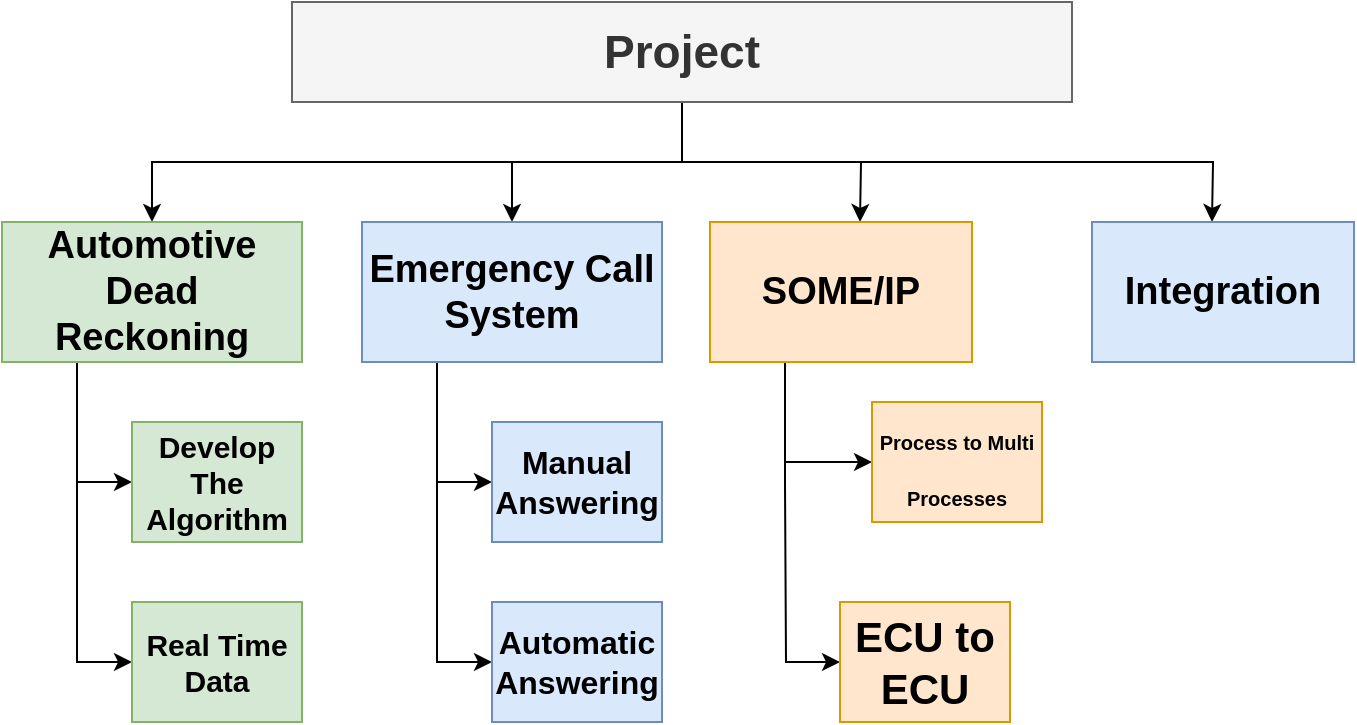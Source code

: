 <mxfile version="13.9.9" type="device"><diagram id="prtHgNgQTEPvFCAcTncT" name="Page-1"><mxGraphModel dx="813" dy="539" grid="1" gridSize="10" guides="1" tooltips="1" connect="1" arrows="1" fold="1" page="1" pageScale="1" pageWidth="827" pageHeight="1169" math="0" shadow="0"><root><mxCell id="0"/><mxCell id="1" parent="0"/><mxCell id="_qsVYWBm6AgEcIMPRecB-7" style="edgeStyle=orthogonalEdgeStyle;rounded=0;orthogonalLoop=1;jettySize=auto;html=1;exitX=0.5;exitY=1;exitDx=0;exitDy=0;entryX=0.5;entryY=0;entryDx=0;entryDy=0;" parent="1" source="_qsVYWBm6AgEcIMPRecB-1" target="_qsVYWBm6AgEcIMPRecB-2" edge="1"><mxGeometry relative="1" as="geometry"/></mxCell><mxCell id="_qsVYWBm6AgEcIMPRecB-8" style="edgeStyle=orthogonalEdgeStyle;rounded=0;orthogonalLoop=1;jettySize=auto;html=1;" parent="1" source="_qsVYWBm6AgEcIMPRecB-1" target="_qsVYWBm6AgEcIMPRecB-3" edge="1"><mxGeometry relative="1" as="geometry"/></mxCell><mxCell id="_qsVYWBm6AgEcIMPRecB-9" style="edgeStyle=orthogonalEdgeStyle;rounded=0;orthogonalLoop=1;jettySize=auto;html=1;exitX=0.5;exitY=1;exitDx=0;exitDy=0;" parent="1" source="_qsVYWBm6AgEcIMPRecB-1" edge="1"><mxGeometry relative="1" as="geometry"><mxPoint x="474.0" y="210" as="targetPoint"/></mxGeometry></mxCell><mxCell id="_qsVYWBm6AgEcIMPRecB-11" style="edgeStyle=orthogonalEdgeStyle;rounded=0;orthogonalLoop=1;jettySize=auto;html=1;exitX=0.5;exitY=1;exitDx=0;exitDy=0;" parent="1" source="_qsVYWBm6AgEcIMPRecB-1" edge="1"><mxGeometry relative="1" as="geometry"><mxPoint x="650" y="210" as="targetPoint"/></mxGeometry></mxCell><mxCell id="_qsVYWBm6AgEcIMPRecB-1" value="Project" style="rounded=0;whiteSpace=wrap;html=1;fontStyle=1;fontSize=23;fillColor=#f5f5f5;strokeColor=#666666;fontColor=#333333;" parent="1" vertex="1"><mxGeometry x="190" y="100" width="390" height="50" as="geometry"/></mxCell><mxCell id="_qsVYWBm6AgEcIMPRecB-27" style="edgeStyle=orthogonalEdgeStyle;rounded=0;orthogonalLoop=1;jettySize=auto;html=1;exitX=0.25;exitY=1;exitDx=0;exitDy=0;entryX=0;entryY=0.5;entryDx=0;entryDy=0;fontSize=23;" parent="1" source="_qsVYWBm6AgEcIMPRecB-2" target="_qsVYWBm6AgEcIMPRecB-12" edge="1"><mxGeometry relative="1" as="geometry"/></mxCell><mxCell id="_qsVYWBm6AgEcIMPRecB-28" style="edgeStyle=orthogonalEdgeStyle;rounded=0;orthogonalLoop=1;jettySize=auto;html=1;exitX=0.25;exitY=1;exitDx=0;exitDy=0;entryX=0;entryY=0.5;entryDx=0;entryDy=0;fontSize=23;" parent="1" source="_qsVYWBm6AgEcIMPRecB-2" target="_qsVYWBm6AgEcIMPRecB-13" edge="1"><mxGeometry relative="1" as="geometry"/></mxCell><mxCell id="_qsVYWBm6AgEcIMPRecB-2" value="Automotive Dead Reckoning" style="rounded=0;whiteSpace=wrap;html=1;fontStyle=1;fontSize=19;fillColor=#d5e8d4;strokeColor=#82b366;" parent="1" vertex="1"><mxGeometry x="45" y="210" width="150" height="70" as="geometry"/></mxCell><mxCell id="_qsVYWBm6AgEcIMPRecB-21" style="edgeStyle=orthogonalEdgeStyle;rounded=0;orthogonalLoop=1;jettySize=auto;html=1;exitX=0.25;exitY=1;exitDx=0;exitDy=0;entryX=0;entryY=0.5;entryDx=0;entryDy=0;fontSize=23;" parent="1" source="_qsVYWBm6AgEcIMPRecB-3" target="_qsVYWBm6AgEcIMPRecB-15" edge="1"><mxGeometry relative="1" as="geometry"/></mxCell><mxCell id="_qsVYWBm6AgEcIMPRecB-22" style="edgeStyle=orthogonalEdgeStyle;rounded=0;orthogonalLoop=1;jettySize=auto;html=1;exitX=0.25;exitY=1;exitDx=0;exitDy=0;entryX=0;entryY=0.5;entryDx=0;entryDy=0;fontSize=23;" parent="1" source="_qsVYWBm6AgEcIMPRecB-3" target="_qsVYWBm6AgEcIMPRecB-16" edge="1"><mxGeometry relative="1" as="geometry"/></mxCell><mxCell id="_qsVYWBm6AgEcIMPRecB-3" value="Emergency Call System" style="rounded=0;whiteSpace=wrap;html=1;fontStyle=1;fontSize=19;fillColor=#dae8fc;strokeColor=#6c8ebf;" parent="1" vertex="1"><mxGeometry x="225" y="210" width="150" height="70" as="geometry"/></mxCell><mxCell id="_qsVYWBm6AgEcIMPRecB-23" style="edgeStyle=orthogonalEdgeStyle;rounded=0;orthogonalLoop=1;jettySize=auto;html=1;exitX=0.25;exitY=1;exitDx=0;exitDy=0;entryX=0;entryY=0.5;entryDx=0;entryDy=0;fontSize=23;" parent="1" target="_qsVYWBm6AgEcIMPRecB-35" edge="1"><mxGeometry relative="1" as="geometry"><mxPoint x="436.5" y="280" as="sourcePoint"/><mxPoint x="464" y="340" as="targetPoint"/><Array as="points"><mxPoint x="437" y="330"/></Array></mxGeometry></mxCell><mxCell id="_qsVYWBm6AgEcIMPRecB-24" style="edgeStyle=orthogonalEdgeStyle;rounded=0;orthogonalLoop=1;jettySize=auto;html=1;exitX=0.25;exitY=1;exitDx=0;exitDy=0;entryX=0;entryY=0.5;entryDx=0;entryDy=0;fontSize=23;" parent="1" target="_qsVYWBm6AgEcIMPRecB-18" edge="1"><mxGeometry relative="1" as="geometry"><mxPoint x="436.5" y="280" as="sourcePoint"/><Array as="points"><mxPoint x="437" y="340"/><mxPoint x="437" y="430"/></Array></mxGeometry></mxCell><mxCell id="_qsVYWBm6AgEcIMPRecB-12" value="Develop The Algorithm" style="rounded=0;whiteSpace=wrap;html=1;fontSize=15;fontStyle=1;fillColor=#d5e8d4;strokeColor=#82b366;" parent="1" vertex="1"><mxGeometry x="110" y="310" width="85" height="60" as="geometry"/></mxCell><mxCell id="_qsVYWBm6AgEcIMPRecB-13" value="Real Time Data" style="rounded=0;whiteSpace=wrap;html=1;fontSize=15;fontStyle=1;fillColor=#d5e8d4;strokeColor=#82b366;" parent="1" vertex="1"><mxGeometry x="110" y="400" width="85" height="60" as="geometry"/></mxCell><mxCell id="_qsVYWBm6AgEcIMPRecB-15" value="Manual Answering" style="rounded=0;whiteSpace=wrap;html=1;fontSize=16;fontStyle=1;fillColor=#dae8fc;strokeColor=#6c8ebf;" parent="1" vertex="1"><mxGeometry x="290" y="310" width="85" height="60" as="geometry"/></mxCell><mxCell id="_qsVYWBm6AgEcIMPRecB-16" value="Automatic Answering" style="rounded=0;whiteSpace=wrap;html=1;fontSize=16;fontStyle=1;fillColor=#dae8fc;strokeColor=#6c8ebf;" parent="1" vertex="1"><mxGeometry x="290" y="400" width="85" height="60" as="geometry"/></mxCell><mxCell id="_qsVYWBm6AgEcIMPRecB-18" value="ECU to ECU" style="rounded=0;whiteSpace=wrap;html=1;fontSize=21;fontStyle=1;fillColor=#ffe6cc;strokeColor=#d79b00;" parent="1" vertex="1"><mxGeometry x="464" y="400" width="85" height="60" as="geometry"/></mxCell><mxCell id="_qsVYWBm6AgEcIMPRecB-29" value="Automotive Dead Reckoning" style="rounded=0;whiteSpace=wrap;html=1;fontStyle=1;fontSize=19;fillColor=#d5e8d4;strokeColor=#82b366;" parent="1" vertex="1"><mxGeometry x="45" y="210" width="150" height="70" as="geometry"/></mxCell><mxCell id="_qsVYWBm6AgEcIMPRecB-30" value="Develop The Algorithm" style="rounded=0;whiteSpace=wrap;html=1;fontSize=15;fontStyle=1;fillColor=#d5e8d4;strokeColor=#82b366;" parent="1" vertex="1"><mxGeometry x="110" y="310" width="85" height="60" as="geometry"/></mxCell><mxCell id="_qsVYWBm6AgEcIMPRecB-31" value="Real Time Data" style="rounded=0;whiteSpace=wrap;html=1;fontSize=15;fontStyle=1;fillColor=#d5e8d4;strokeColor=#82b366;" parent="1" vertex="1"><mxGeometry x="110" y="400" width="85" height="60" as="geometry"/></mxCell><mxCell id="_qsVYWBm6AgEcIMPRecB-32" value="SOME/IP" style="rounded=0;whiteSpace=wrap;html=1;fontStyle=1;fontSize=19;fillColor=#ffe6cc;strokeColor=#d79b00;" parent="1" vertex="1"><mxGeometry x="399" y="210" width="131" height="70" as="geometry"/></mxCell><mxCell id="_qsVYWBm6AgEcIMPRecB-34" value="ECU to ECU" style="rounded=0;whiteSpace=wrap;html=1;fontSize=21;fontStyle=1;fillColor=#ffe6cc;strokeColor=#d79b00;" parent="1" vertex="1"><mxGeometry x="464" y="400" width="85" height="60" as="geometry"/></mxCell><mxCell id="_qsVYWBm6AgEcIMPRecB-35" value="&lt;font size=&quot;1&quot;&gt;&lt;b&gt;Process to Multi Processes&lt;/b&gt;&lt;/font&gt;" style="rounded=0;whiteSpace=wrap;html=1;fontSize=23;spacing=0;verticalAlign=middle;align=center;fillColor=#ffe6cc;strokeColor=#d79b00;" parent="1" vertex="1"><mxGeometry x="480" y="300" width="85" height="60" as="geometry"/></mxCell><mxCell id="h03uhSSbF8pUIjHEAjVt-3" value="Integration" style="rounded=0;whiteSpace=wrap;html=1;fontStyle=1;fontSize=19;fillColor=#dae8fc;strokeColor=#6c8ebf;" vertex="1" parent="1"><mxGeometry x="590" y="210" width="131" height="70" as="geometry"/></mxCell></root></mxGraphModel></diagram></mxfile>